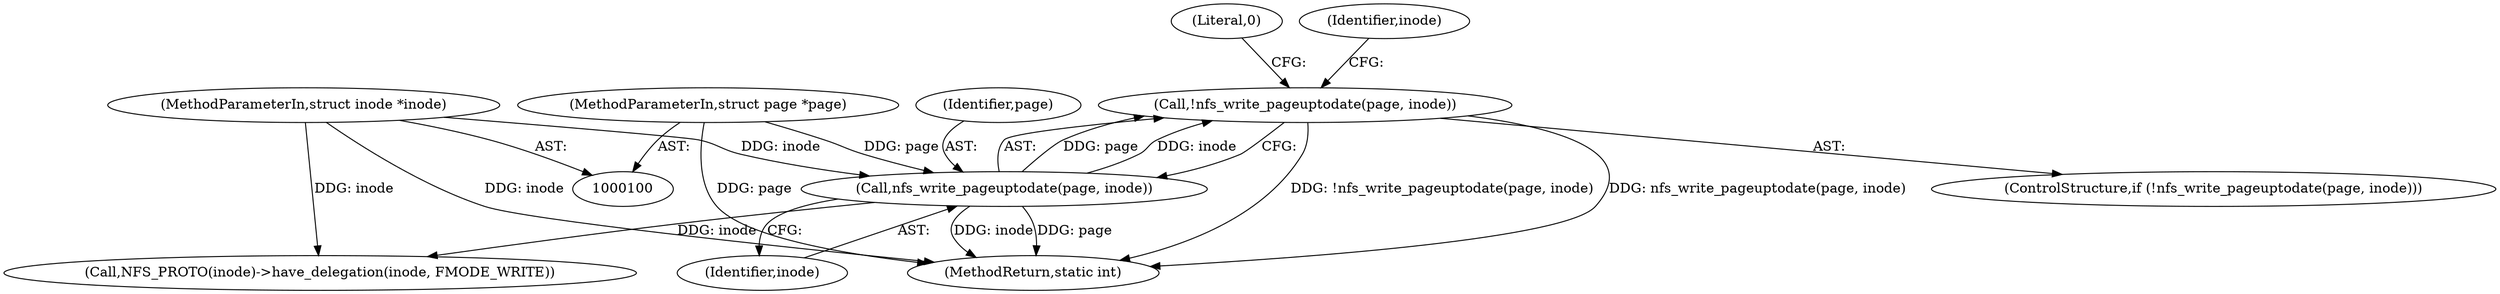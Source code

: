 digraph "0_linux_263b4509ec4d47e0da3e753f85a39ea12d1eff24@API" {
"1000114" [label="(Call,!nfs_write_pageuptodate(page, inode))"];
"1000115" [label="(Call,nfs_write_pageuptodate(page, inode))"];
"1000102" [label="(MethodParameterIn,struct page *page)"];
"1000103" [label="(MethodParameterIn,struct inode *inode)"];
"1000116" [label="(Identifier,page)"];
"1000119" [label="(Literal,0)"];
"1000122" [label="(Identifier,inode)"];
"1000115" [label="(Call,nfs_write_pageuptodate(page, inode))"];
"1000102" [label="(MethodParameterIn,struct page *page)"];
"1000114" [label="(Call,!nfs_write_pageuptodate(page, inode))"];
"1000160" [label="(MethodReturn,static int)"];
"1000117" [label="(Identifier,inode)"];
"1000121" [label="(Call,NFS_PROTO(inode)->have_delegation(inode, FMODE_WRITE))"];
"1000103" [label="(MethodParameterIn,struct inode *inode)"];
"1000113" [label="(ControlStructure,if (!nfs_write_pageuptodate(page, inode)))"];
"1000114" -> "1000113"  [label="AST: "];
"1000114" -> "1000115"  [label="CFG: "];
"1000115" -> "1000114"  [label="AST: "];
"1000119" -> "1000114"  [label="CFG: "];
"1000122" -> "1000114"  [label="CFG: "];
"1000114" -> "1000160"  [label="DDG: !nfs_write_pageuptodate(page, inode)"];
"1000114" -> "1000160"  [label="DDG: nfs_write_pageuptodate(page, inode)"];
"1000115" -> "1000114"  [label="DDG: page"];
"1000115" -> "1000114"  [label="DDG: inode"];
"1000115" -> "1000117"  [label="CFG: "];
"1000116" -> "1000115"  [label="AST: "];
"1000117" -> "1000115"  [label="AST: "];
"1000115" -> "1000160"  [label="DDG: inode"];
"1000115" -> "1000160"  [label="DDG: page"];
"1000102" -> "1000115"  [label="DDG: page"];
"1000103" -> "1000115"  [label="DDG: inode"];
"1000115" -> "1000121"  [label="DDG: inode"];
"1000102" -> "1000100"  [label="AST: "];
"1000102" -> "1000160"  [label="DDG: page"];
"1000103" -> "1000100"  [label="AST: "];
"1000103" -> "1000160"  [label="DDG: inode"];
"1000103" -> "1000121"  [label="DDG: inode"];
}
